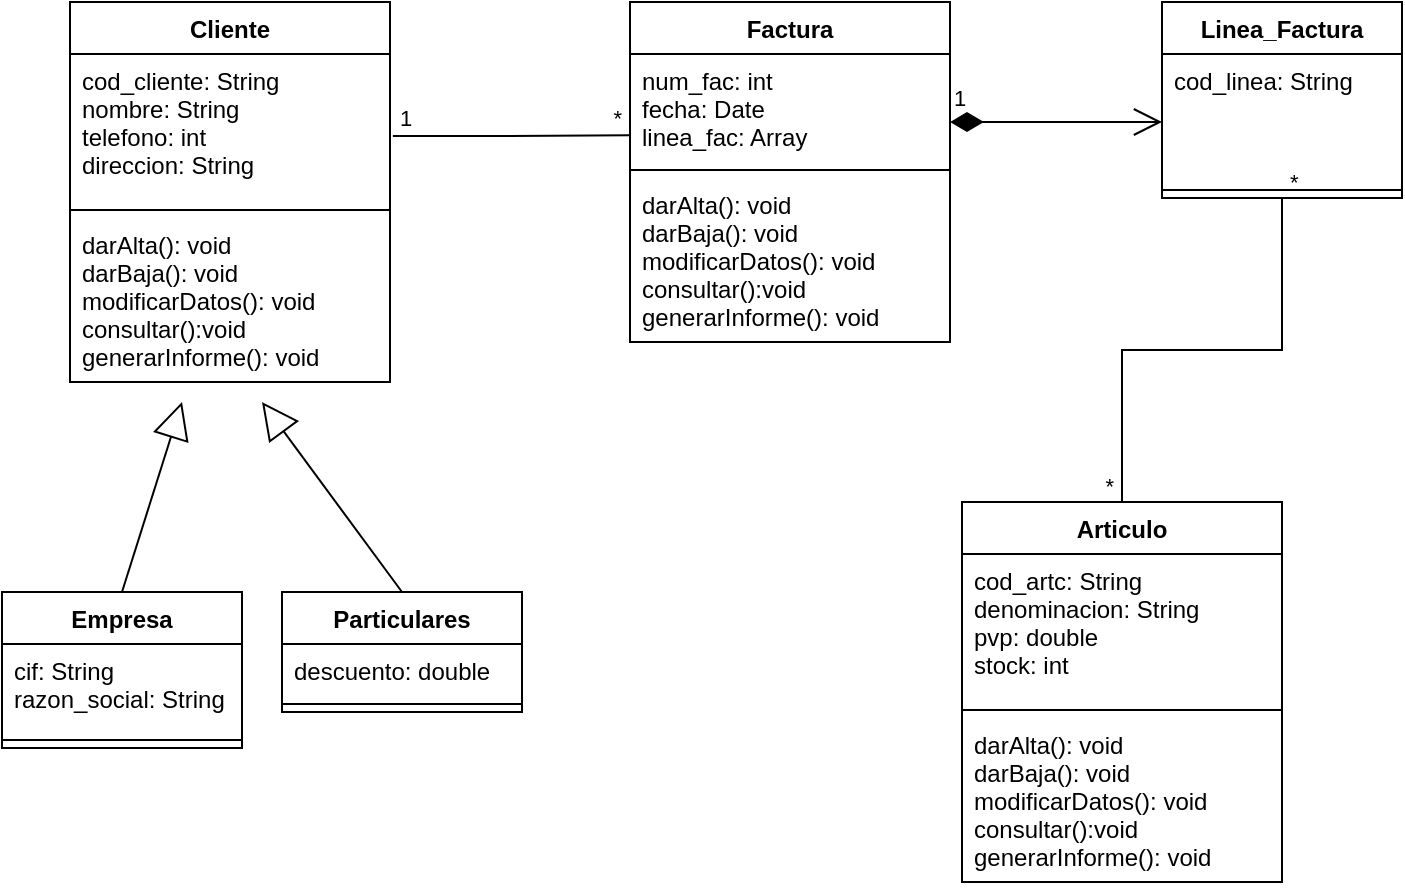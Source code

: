 <mxfile version="16.6.7" type="google"><diagram id="Txeeg1TXHJwmgo2KlIGC" name="Page-1"><mxGraphModel dx="905" dy="627" grid="1" gridSize="10" guides="1" tooltips="1" connect="1" arrows="1" fold="1" page="1" pageScale="1" pageWidth="827" pageHeight="1169" math="0" shadow="0"><root><mxCell id="0"/><mxCell id="1" parent="0"/><mxCell id="8MKBPTrNs7-Ep48CVveL-1" value="Cliente" style="swimlane;fontStyle=1;align=center;verticalAlign=top;childLayout=stackLayout;horizontal=1;startSize=26;horizontalStack=0;resizeParent=1;resizeParentMax=0;resizeLast=0;collapsible=1;marginBottom=0;" vertex="1" parent="1"><mxGeometry x="54" y="270" width="160" height="190" as="geometry"/></mxCell><mxCell id="8MKBPTrNs7-Ep48CVveL-2" value="cod_cliente: String&#10;nombre: String&#10;telefono: int&#10;direccion: String" style="text;strokeColor=none;fillColor=none;align=left;verticalAlign=top;spacingLeft=4;spacingRight=4;overflow=hidden;rotatable=0;points=[[0,0.5],[1,0.5]];portConstraint=eastwest;" vertex="1" parent="8MKBPTrNs7-Ep48CVveL-1"><mxGeometry y="26" width="160" height="74" as="geometry"/></mxCell><mxCell id="8MKBPTrNs7-Ep48CVveL-3" value="" style="line;strokeWidth=1;fillColor=none;align=left;verticalAlign=middle;spacingTop=-1;spacingLeft=3;spacingRight=3;rotatable=0;labelPosition=right;points=[];portConstraint=eastwest;" vertex="1" parent="8MKBPTrNs7-Ep48CVveL-1"><mxGeometry y="100" width="160" height="8" as="geometry"/></mxCell><mxCell id="8MKBPTrNs7-Ep48CVveL-4" value="darAlta(): void&#10;darBaja(): void&#10;modificarDatos(): void&#10;consultar():void&#10;generarInforme(): void" style="text;strokeColor=none;fillColor=none;align=left;verticalAlign=top;spacingLeft=4;spacingRight=4;overflow=hidden;rotatable=0;points=[[0,0.5],[1,0.5]];portConstraint=eastwest;" vertex="1" parent="8MKBPTrNs7-Ep48CVveL-1"><mxGeometry y="108" width="160" height="82" as="geometry"/></mxCell><mxCell id="8MKBPTrNs7-Ep48CVveL-5" value="Articulo" style="swimlane;fontStyle=1;align=center;verticalAlign=top;childLayout=stackLayout;horizontal=1;startSize=26;horizontalStack=0;resizeParent=1;resizeParentMax=0;resizeLast=0;collapsible=1;marginBottom=0;" vertex="1" parent="1"><mxGeometry x="500" y="520" width="160" height="190" as="geometry"/></mxCell><mxCell id="8MKBPTrNs7-Ep48CVveL-6" value="cod_artc: String&#10;denominacion: String&#10;pvp: double&#10;stock: int" style="text;strokeColor=none;fillColor=none;align=left;verticalAlign=top;spacingLeft=4;spacingRight=4;overflow=hidden;rotatable=0;points=[[0,0.5],[1,0.5]];portConstraint=eastwest;" vertex="1" parent="8MKBPTrNs7-Ep48CVveL-5"><mxGeometry y="26" width="160" height="74" as="geometry"/></mxCell><mxCell id="8MKBPTrNs7-Ep48CVveL-7" value="" style="line;strokeWidth=1;fillColor=none;align=left;verticalAlign=middle;spacingTop=-1;spacingLeft=3;spacingRight=3;rotatable=0;labelPosition=right;points=[];portConstraint=eastwest;" vertex="1" parent="8MKBPTrNs7-Ep48CVveL-5"><mxGeometry y="100" width="160" height="8" as="geometry"/></mxCell><mxCell id="8MKBPTrNs7-Ep48CVveL-8" value="darAlta(): void&#10;darBaja(): void&#10;modificarDatos(): void&#10;consultar():void&#10;generarInforme(): void" style="text;strokeColor=none;fillColor=none;align=left;verticalAlign=top;spacingLeft=4;spacingRight=4;overflow=hidden;rotatable=0;points=[[0,0.5],[1,0.5]];portConstraint=eastwest;" vertex="1" parent="8MKBPTrNs7-Ep48CVveL-5"><mxGeometry y="108" width="160" height="82" as="geometry"/></mxCell><mxCell id="8MKBPTrNs7-Ep48CVveL-9" value="Factura" style="swimlane;fontStyle=1;align=center;verticalAlign=top;childLayout=stackLayout;horizontal=1;startSize=26;horizontalStack=0;resizeParent=1;resizeParentMax=0;resizeLast=0;collapsible=1;marginBottom=0;" vertex="1" parent="1"><mxGeometry x="334" y="270" width="160" height="170" as="geometry"/></mxCell><mxCell id="8MKBPTrNs7-Ep48CVveL-10" value="num_fac: int&#10;fecha: Date&#10;linea_fac: Array" style="text;strokeColor=none;fillColor=none;align=left;verticalAlign=top;spacingLeft=4;spacingRight=4;overflow=hidden;rotatable=0;points=[[0,0.5],[1,0.5]];portConstraint=eastwest;" vertex="1" parent="8MKBPTrNs7-Ep48CVveL-9"><mxGeometry y="26" width="160" height="54" as="geometry"/></mxCell><mxCell id="8MKBPTrNs7-Ep48CVveL-11" value="" style="line;strokeWidth=1;fillColor=none;align=left;verticalAlign=middle;spacingTop=-1;spacingLeft=3;spacingRight=3;rotatable=0;labelPosition=right;points=[];portConstraint=eastwest;" vertex="1" parent="8MKBPTrNs7-Ep48CVveL-9"><mxGeometry y="80" width="160" height="8" as="geometry"/></mxCell><mxCell id="8MKBPTrNs7-Ep48CVveL-12" value="darAlta(): void&#10;darBaja(): void&#10;modificarDatos(): void&#10;consultar():void&#10;generarInforme(): void" style="text;strokeColor=none;fillColor=none;align=left;verticalAlign=top;spacingLeft=4;spacingRight=4;overflow=hidden;rotatable=0;points=[[0,0.5],[1,0.5]];portConstraint=eastwest;" vertex="1" parent="8MKBPTrNs7-Ep48CVveL-9"><mxGeometry y="88" width="160" height="82" as="geometry"/></mxCell><mxCell id="8MKBPTrNs7-Ep48CVveL-13" value="Empresa" style="swimlane;fontStyle=1;align=center;verticalAlign=top;childLayout=stackLayout;horizontal=1;startSize=26;horizontalStack=0;resizeParent=1;resizeParentMax=0;resizeLast=0;collapsible=1;marginBottom=0;" vertex="1" parent="1"><mxGeometry x="20" y="565" width="120" height="78" as="geometry"/></mxCell><mxCell id="8MKBPTrNs7-Ep48CVveL-14" value="cif: String&#10;razon_social: String" style="text;strokeColor=none;fillColor=none;align=left;verticalAlign=top;spacingLeft=4;spacingRight=4;overflow=hidden;rotatable=0;points=[[0,0.5],[1,0.5]];portConstraint=eastwest;" vertex="1" parent="8MKBPTrNs7-Ep48CVveL-13"><mxGeometry y="26" width="120" height="44" as="geometry"/></mxCell><mxCell id="8MKBPTrNs7-Ep48CVveL-15" value="" style="line;strokeWidth=1;fillColor=none;align=left;verticalAlign=middle;spacingTop=-1;spacingLeft=3;spacingRight=3;rotatable=0;labelPosition=right;points=[];portConstraint=eastwest;" vertex="1" parent="8MKBPTrNs7-Ep48CVveL-13"><mxGeometry y="70" width="120" height="8" as="geometry"/></mxCell><mxCell id="8MKBPTrNs7-Ep48CVveL-17" value="Particulares" style="swimlane;fontStyle=1;align=center;verticalAlign=top;childLayout=stackLayout;horizontal=1;startSize=26;horizontalStack=0;resizeParent=1;resizeParentMax=0;resizeLast=0;collapsible=1;marginBottom=0;" vertex="1" parent="1"><mxGeometry x="160" y="565" width="120" height="60" as="geometry"/></mxCell><mxCell id="8MKBPTrNs7-Ep48CVveL-18" value="descuento: double" style="text;strokeColor=none;fillColor=none;align=left;verticalAlign=top;spacingLeft=4;spacingRight=4;overflow=hidden;rotatable=0;points=[[0,0.5],[1,0.5]];portConstraint=eastwest;" vertex="1" parent="8MKBPTrNs7-Ep48CVveL-17"><mxGeometry y="26" width="120" height="26" as="geometry"/></mxCell><mxCell id="8MKBPTrNs7-Ep48CVveL-19" value="" style="line;strokeWidth=1;fillColor=none;align=left;verticalAlign=middle;spacingTop=-1;spacingLeft=3;spacingRight=3;rotatable=0;labelPosition=right;points=[];portConstraint=eastwest;" vertex="1" parent="8MKBPTrNs7-Ep48CVveL-17"><mxGeometry y="52" width="120" height="8" as="geometry"/></mxCell><mxCell id="8MKBPTrNs7-Ep48CVveL-27" value="" style="endArrow=none;html=1;edgeStyle=orthogonalEdgeStyle;rounded=0;exitX=1.009;exitY=0.554;exitDx=0;exitDy=0;exitPerimeter=0;" edge="1" parent="1" source="8MKBPTrNs7-Ep48CVveL-2"><mxGeometry relative="1" as="geometry"><mxPoint x="220" y="337" as="sourcePoint"/><mxPoint x="334" y="336.66" as="targetPoint"/></mxGeometry></mxCell><mxCell id="8MKBPTrNs7-Ep48CVveL-28" value="1" style="edgeLabel;resizable=0;html=1;align=left;verticalAlign=bottom;" connectable="0" vertex="1" parent="8MKBPTrNs7-Ep48CVveL-27"><mxGeometry x="-1" relative="1" as="geometry"><mxPoint x="2" as="offset"/></mxGeometry></mxCell><mxCell id="8MKBPTrNs7-Ep48CVveL-29" value="*" style="edgeLabel;resizable=0;html=1;align=right;verticalAlign=bottom;" connectable="0" vertex="1" parent="8MKBPTrNs7-Ep48CVveL-27"><mxGeometry x="1" relative="1" as="geometry"><mxPoint x="-4" as="offset"/></mxGeometry></mxCell><mxCell id="8MKBPTrNs7-Ep48CVveL-30" value="" style="endArrow=none;html=1;edgeStyle=orthogonalEdgeStyle;rounded=0;entryX=0.5;entryY=0;entryDx=0;entryDy=0;exitX=0.5;exitY=1;exitDx=0;exitDy=0;" edge="1" parent="1" source="8MKBPTrNs7-Ep48CVveL-36" target="8MKBPTrNs7-Ep48CVveL-5"><mxGeometry relative="1" as="geometry"><mxPoint x="660" y="380" as="sourcePoint"/><mxPoint x="590" y="340" as="targetPoint"/></mxGeometry></mxCell><mxCell id="8MKBPTrNs7-Ep48CVveL-31" value="*" style="edgeLabel;resizable=0;html=1;align=left;verticalAlign=bottom;" connectable="0" vertex="1" parent="8MKBPTrNs7-Ep48CVveL-30"><mxGeometry x="-1" relative="1" as="geometry"><mxPoint x="2" as="offset"/></mxGeometry></mxCell><mxCell id="8MKBPTrNs7-Ep48CVveL-32" value="*" style="edgeLabel;resizable=0;html=1;align=right;verticalAlign=bottom;" connectable="0" vertex="1" parent="8MKBPTrNs7-Ep48CVveL-30"><mxGeometry x="1" relative="1" as="geometry"><mxPoint x="-4" as="offset"/></mxGeometry></mxCell><mxCell id="8MKBPTrNs7-Ep48CVveL-34" value="" style="endArrow=block;endSize=16;endFill=0;html=1;rounded=0;exitX=0.5;exitY=0;exitDx=0;exitDy=0;" edge="1" parent="1" source="8MKBPTrNs7-Ep48CVveL-13"><mxGeometry width="160" relative="1" as="geometry"><mxPoint x="20" y="520" as="sourcePoint"/><mxPoint x="110" y="470" as="targetPoint"/></mxGeometry></mxCell><mxCell id="8MKBPTrNs7-Ep48CVveL-35" value="" style="endArrow=block;endSize=16;endFill=0;html=1;rounded=0;exitX=0.5;exitY=0;exitDx=0;exitDy=0;" edge="1" parent="1" source="8MKBPTrNs7-Ep48CVveL-17"><mxGeometry width="160" relative="1" as="geometry"><mxPoint x="270" y="565" as="sourcePoint"/><mxPoint x="150" y="470" as="targetPoint"/></mxGeometry></mxCell><mxCell id="8MKBPTrNs7-Ep48CVveL-36" value="Linea_Factura" style="swimlane;fontStyle=1;align=center;verticalAlign=top;childLayout=stackLayout;horizontal=1;startSize=26;horizontalStack=0;resizeParent=1;resizeParentMax=0;resizeLast=0;collapsible=1;marginBottom=0;" vertex="1" parent="1"><mxGeometry x="600" y="270" width="120" height="98" as="geometry"/></mxCell><mxCell id="8MKBPTrNs7-Ep48CVveL-37" value="cod_linea: String&#10;" style="text;strokeColor=none;fillColor=none;align=left;verticalAlign=top;spacingLeft=4;spacingRight=4;overflow=hidden;rotatable=0;points=[[0,0.5],[1,0.5]];portConstraint=eastwest;" vertex="1" parent="8MKBPTrNs7-Ep48CVveL-36"><mxGeometry y="26" width="120" height="64" as="geometry"/></mxCell><mxCell id="8MKBPTrNs7-Ep48CVveL-38" value="" style="line;strokeWidth=1;fillColor=none;align=left;verticalAlign=middle;spacingTop=-1;spacingLeft=3;spacingRight=3;rotatable=0;labelPosition=right;points=[];portConstraint=eastwest;" vertex="1" parent="8MKBPTrNs7-Ep48CVveL-36"><mxGeometry y="90" width="120" height="8" as="geometry"/></mxCell><mxCell id="8MKBPTrNs7-Ep48CVveL-42" value="1" style="endArrow=open;html=1;endSize=12;startArrow=diamondThin;startSize=14;startFill=1;edgeStyle=orthogonalEdgeStyle;align=left;verticalAlign=bottom;rounded=0;" edge="1" parent="1"><mxGeometry x="-1" y="3" relative="1" as="geometry"><mxPoint x="494" y="330" as="sourcePoint"/><mxPoint x="600" y="330" as="targetPoint"/></mxGeometry></mxCell></root></mxGraphModel></diagram></mxfile>